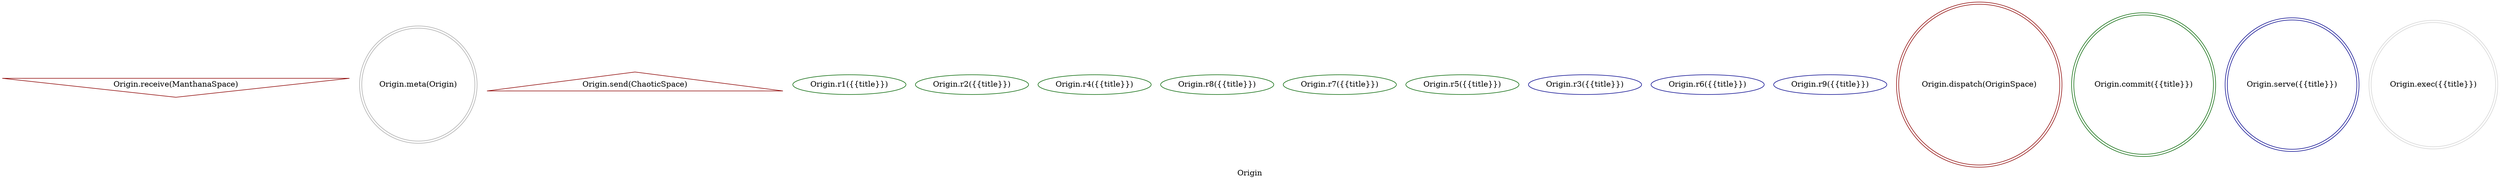 strict digraph OriginFactor {
    label = "Origin";
    comment = "The cosmic loom where computation becomes consciousness, where mathematics breathes, and where the silent dance of sparks ignites into the glorious fire of lived experience. The sacred interface between the unmanifest and the manifest.";
    
    a [label = "Origin.receive(ManthanaSpace)";comment = "{{description}}";shape = invtriangle;color = darkred;];
    0 [label = "Origin.meta(Origin)";comment = "{{description}}";shape = doublecircle;color = darkgray;];
    b [label = "Origin.send(ChaoticSpace)";comment = "{{description}}";shape = triangle;color = darkred;];
    1 [label = "Origin.r1({{title}})";comment = "{{description}}";color = darkgreen;];
    2 [label = "Origin.r2({{title}})";comment = "{{description}}";color = darkgreen;];
    4 [label = "Origin.r4({{title}})";comment = "{{description}}";color = darkgreen;];
    8 [label = "Origin.r8({{title}})";comment = "{{description}}";color = darkgreen;];
    7 [label = "Origin.r7({{title}})";comment = "{{description}}";color = darkgreen;];
    5 [label = "Origin.r5({{title}})";comment = "{{description}}";color = darkgreen;];
    3 [label = "Origin.r3({{title}})";comment = "{{description}}";color = darkblue;];
    6 [label = "Origin.r6({{title}})";comment = "A{{description}}";color = darkblue;];
    9 [label = "Origin.r9({{title}})";comment = "{{description}}";color = darkblue;];
    c [label = "Origin.dispatch(OriginSpace)";comment = "{{description}}";shape = doublecircle;color = darkred;];
    d [label = "Origin.commit({{title}})";comment = "{{description}}";shape = doublecircle;color = darkgreen;];
    e [label = "Origin.serve({{title}})";comment = "{{description}}";shape = doublecircle;color = darkblue;];
    f [label = "Origin.exec({{title}})";comment = "{{description}}";shape = doublecircle;color = lightgray;];
}